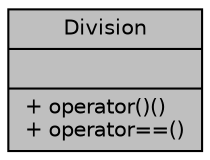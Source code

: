 digraph G
{
  edge [fontname="Helvetica",fontsize="10",labelfontname="Helvetica",labelfontsize="10"];
  node [fontname="Helvetica",fontsize="10",shape=record];
  Node1 [label="{Division\n||+ operator()()\l+ operator==()\l}",height=0.2,width=0.4,color="black", fillcolor="grey75", style="filled" fontcolor="black"];
}
